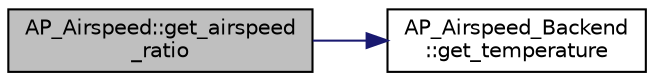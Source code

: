 digraph "AP_Airspeed::get_airspeed_ratio"
{
 // INTERACTIVE_SVG=YES
  edge [fontname="Helvetica",fontsize="10",labelfontname="Helvetica",labelfontsize="10"];
  node [fontname="Helvetica",fontsize="10",shape=record];
  rankdir="LR";
  Node1 [label="AP_Airspeed::get_airspeed\l_ratio",height=0.2,width=0.4,color="black", fillcolor="grey75", style="filled", fontcolor="black"];
  Node1 -> Node2 [color="midnightblue",fontsize="10",style="solid",fontname="Helvetica"];
  Node2 [label="AP_Airspeed_Backend\l::get_temperature",height=0.2,width=0.4,color="black", fillcolor="white", style="filled",URL="$classAP__Airspeed__Backend.html#ab0e4ed6819fefd4da1c7a8e30a595186"];
}
